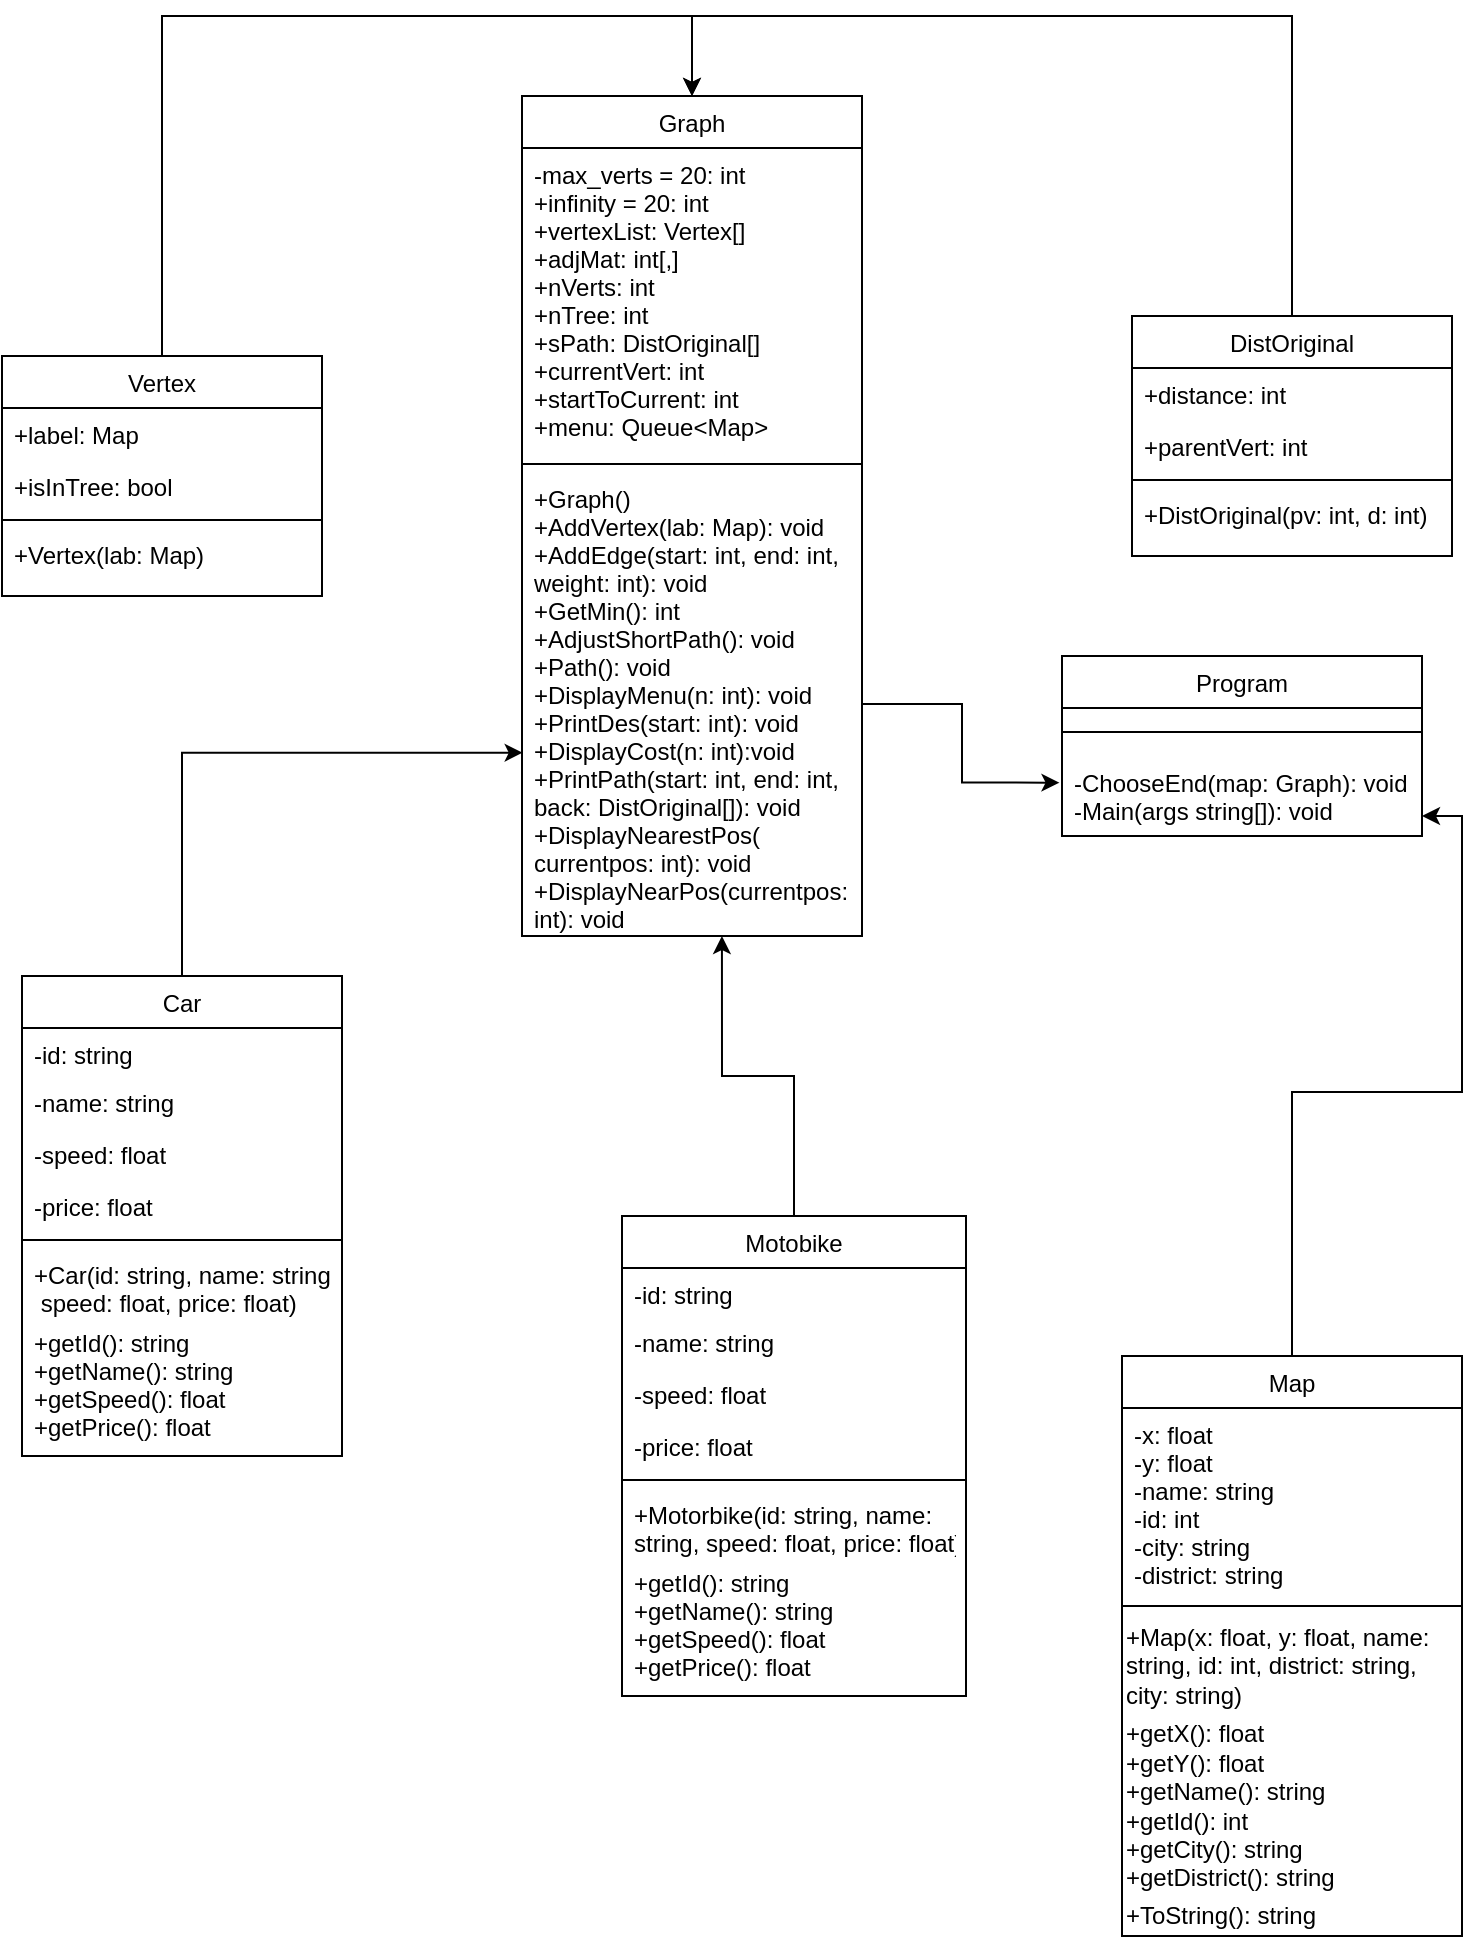 <mxfile version="15.9.6" type="device"><diagram id="C5RBs43oDa-KdzZeNtuy" name="Page-1"><mxGraphModel dx="1420" dy="834" grid="1" gridSize="10" guides="1" tooltips="1" connect="1" arrows="1" fold="1" page="1" pageScale="1" pageWidth="827" pageHeight="1169" math="0" shadow="0"><root><mxCell id="WIyWlLk6GJQsqaUBKTNV-0"/><mxCell id="WIyWlLk6GJQsqaUBKTNV-1" parent="WIyWlLk6GJQsqaUBKTNV-0"/><mxCell id="9A4HDq2jQtgMrbmPwBxh-12" style="edgeStyle=orthogonalEdgeStyle;rounded=0;orthogonalLoop=1;jettySize=auto;html=1;exitX=0.5;exitY=0;exitDx=0;exitDy=0;entryX=0.5;entryY=0;entryDx=0;entryDy=0;" edge="1" parent="WIyWlLk6GJQsqaUBKTNV-1" source="zkfFHV4jXpPFQw0GAbJ--0" target="R0ciLbyaMcsTFP_Q45NM-7"><mxGeometry relative="1" as="geometry"><mxPoint x="380" y="30" as="targetPoint"/><Array as="points"><mxPoint x="110" y="50"/><mxPoint x="375" y="50"/></Array></mxGeometry></mxCell><mxCell id="zkfFHV4jXpPFQw0GAbJ--0" value="Vertex" style="swimlane;fontStyle=0;align=center;verticalAlign=top;childLayout=stackLayout;horizontal=1;startSize=26;horizontalStack=0;resizeParent=1;resizeLast=0;collapsible=1;marginBottom=0;rounded=0;shadow=0;strokeWidth=1;" parent="WIyWlLk6GJQsqaUBKTNV-1" vertex="1"><mxGeometry x="30" y="220" width="160" height="120" as="geometry"><mxRectangle x="300" y="590" width="160" height="26" as="alternateBounds"/></mxGeometry></mxCell><mxCell id="zkfFHV4jXpPFQw0GAbJ--1" value="+label: Map" style="text;align=left;verticalAlign=top;spacingLeft=4;spacingRight=4;overflow=hidden;rotatable=0;points=[[0,0.5],[1,0.5]];portConstraint=eastwest;" parent="zkfFHV4jXpPFQw0GAbJ--0" vertex="1"><mxGeometry y="26" width="160" height="26" as="geometry"/></mxCell><mxCell id="zkfFHV4jXpPFQw0GAbJ--2" value="+isInTree: bool" style="text;align=left;verticalAlign=top;spacingLeft=4;spacingRight=4;overflow=hidden;rotatable=0;points=[[0,0.5],[1,0.5]];portConstraint=eastwest;rounded=0;shadow=0;html=0;" parent="zkfFHV4jXpPFQw0GAbJ--0" vertex="1"><mxGeometry y="52" width="160" height="26" as="geometry"/></mxCell><mxCell id="zkfFHV4jXpPFQw0GAbJ--4" value="" style="line;html=1;strokeWidth=1;align=left;verticalAlign=middle;spacingTop=-1;spacingLeft=3;spacingRight=3;rotatable=0;labelPosition=right;points=[];portConstraint=eastwest;" parent="zkfFHV4jXpPFQw0GAbJ--0" vertex="1"><mxGeometry y="78" width="160" height="8" as="geometry"/></mxCell><mxCell id="zkfFHV4jXpPFQw0GAbJ--5" value="+Vertex(lab: Map)" style="text;align=left;verticalAlign=top;spacingLeft=4;spacingRight=4;overflow=hidden;rotatable=0;points=[[0,0.5],[1,0.5]];portConstraint=eastwest;" parent="zkfFHV4jXpPFQw0GAbJ--0" vertex="1"><mxGeometry y="86" width="160" height="26" as="geometry"/></mxCell><mxCell id="9A4HDq2jQtgMrbmPwBxh-11" style="edgeStyle=orthogonalEdgeStyle;rounded=0;orthogonalLoop=1;jettySize=auto;html=1;exitX=0.5;exitY=0;exitDx=0;exitDy=0;entryX=0.5;entryY=0;entryDx=0;entryDy=0;" edge="1" parent="WIyWlLk6GJQsqaUBKTNV-1" source="zkfFHV4jXpPFQw0GAbJ--6" target="R0ciLbyaMcsTFP_Q45NM-7"><mxGeometry relative="1" as="geometry"><Array as="points"><mxPoint x="675" y="50"/><mxPoint x="375" y="50"/></Array></mxGeometry></mxCell><mxCell id="zkfFHV4jXpPFQw0GAbJ--6" value="DistOriginal" style="swimlane;fontStyle=0;align=center;verticalAlign=top;childLayout=stackLayout;horizontal=1;startSize=26;horizontalStack=0;resizeParent=1;resizeLast=0;collapsible=1;marginBottom=0;rounded=0;shadow=0;strokeWidth=1;" parent="WIyWlLk6GJQsqaUBKTNV-1" vertex="1"><mxGeometry x="595" y="200" width="160" height="120" as="geometry"><mxRectangle x="10" y="670" width="160" height="26" as="alternateBounds"/></mxGeometry></mxCell><mxCell id="zkfFHV4jXpPFQw0GAbJ--7" value="+distance: int" style="text;align=left;verticalAlign=top;spacingLeft=4;spacingRight=4;overflow=hidden;rotatable=0;points=[[0,0.5],[1,0.5]];portConstraint=eastwest;" parent="zkfFHV4jXpPFQw0GAbJ--6" vertex="1"><mxGeometry y="26" width="160" height="26" as="geometry"/></mxCell><mxCell id="zkfFHV4jXpPFQw0GAbJ--8" value="+parentVert: int" style="text;align=left;verticalAlign=top;spacingLeft=4;spacingRight=4;overflow=hidden;rotatable=0;points=[[0,0.5],[1,0.5]];portConstraint=eastwest;rounded=0;shadow=0;html=0;" parent="zkfFHV4jXpPFQw0GAbJ--6" vertex="1"><mxGeometry y="52" width="160" height="26" as="geometry"/></mxCell><mxCell id="zkfFHV4jXpPFQw0GAbJ--9" value="" style="line;html=1;strokeWidth=1;align=left;verticalAlign=middle;spacingTop=-1;spacingLeft=3;spacingRight=3;rotatable=0;labelPosition=right;points=[];portConstraint=eastwest;" parent="zkfFHV4jXpPFQw0GAbJ--6" vertex="1"><mxGeometry y="78" width="160" height="8" as="geometry"/></mxCell><mxCell id="zkfFHV4jXpPFQw0GAbJ--11" value="+DistOriginal(pv: int, d: int)" style="text;align=left;verticalAlign=top;spacingLeft=4;spacingRight=4;overflow=hidden;rotatable=0;points=[[0,0.5],[1,0.5]];portConstraint=eastwest;" parent="zkfFHV4jXpPFQw0GAbJ--6" vertex="1"><mxGeometry y="86" width="160" height="26" as="geometry"/></mxCell><mxCell id="9A4HDq2jQtgMrbmPwBxh-7" style="edgeStyle=orthogonalEdgeStyle;rounded=0;orthogonalLoop=1;jettySize=auto;html=1;exitX=0.5;exitY=0;exitDx=0;exitDy=0;entryX=1;entryY=0.833;entryDx=0;entryDy=0;entryPerimeter=0;" edge="1" parent="WIyWlLk6GJQsqaUBKTNV-1" source="zkfFHV4jXpPFQw0GAbJ--13" target="9A4HDq2jQtgMrbmPwBxh-4"><mxGeometry relative="1" as="geometry"><mxPoint x="675.333" y="240" as="targetPoint"/></mxGeometry></mxCell><mxCell id="zkfFHV4jXpPFQw0GAbJ--13" value="Map" style="swimlane;fontStyle=0;align=center;verticalAlign=top;childLayout=stackLayout;horizontal=1;startSize=26;horizontalStack=0;resizeParent=1;resizeLast=0;collapsible=1;marginBottom=0;rounded=0;shadow=0;strokeWidth=1;" parent="WIyWlLk6GJQsqaUBKTNV-1" vertex="1"><mxGeometry x="590" y="720" width="170" height="290" as="geometry"><mxRectangle x="620" y="424" width="170" height="26" as="alternateBounds"/></mxGeometry></mxCell><mxCell id="zkfFHV4jXpPFQw0GAbJ--14" value="-x: float&#10;-y: float&#10;-name: string&#10;-id: int&#10;-city: string&#10;-district: string" style="text;align=left;verticalAlign=top;spacingLeft=4;spacingRight=4;overflow=hidden;rotatable=0;points=[[0,0.5],[1,0.5]];portConstraint=eastwest;" parent="zkfFHV4jXpPFQw0GAbJ--13" vertex="1"><mxGeometry y="26" width="170" height="94" as="geometry"/></mxCell><mxCell id="zkfFHV4jXpPFQw0GAbJ--15" value="" style="line;html=1;strokeWidth=1;align=left;verticalAlign=middle;spacingTop=-1;spacingLeft=3;spacingRight=3;rotatable=0;labelPosition=right;points=[];portConstraint=eastwest;" parent="zkfFHV4jXpPFQw0GAbJ--13" vertex="1"><mxGeometry y="120" width="170" height="10" as="geometry"/></mxCell><mxCell id="R0ciLbyaMcsTFP_Q45NM-5" value="+Map(x: float, y: float, name:&lt;br&gt;&lt;div&gt;&lt;span&gt;string, id: int, district: string,&lt;/span&gt;&lt;/div&gt;&lt;div&gt;&lt;span&gt;city: string)&lt;/span&gt;&lt;/div&gt;" style="text;html=1;align=left;verticalAlign=middle;resizable=0;points=[];autosize=1;strokeColor=none;fillColor=none;fontFamily=Helvetica;" parent="zkfFHV4jXpPFQw0GAbJ--13" vertex="1"><mxGeometry y="130" width="170" height="50" as="geometry"/></mxCell><mxCell id="R0ciLbyaMcsTFP_Q45NM-3" value="+getX(): float&lt;br&gt;+getY(): float&lt;br&gt;+getName(): string&lt;br&gt;+getId(): int&lt;br&gt;+getCity(): string&lt;br&gt;+getDistrict(): string" style="text;html=1;align=left;verticalAlign=middle;resizable=0;points=[];autosize=1;strokeColor=none;fillColor=none;fontFamily=Helvetica;" parent="zkfFHV4jXpPFQw0GAbJ--13" vertex="1"><mxGeometry y="180" width="170" height="90" as="geometry"/></mxCell><mxCell id="R0ciLbyaMcsTFP_Q45NM-6" value="+ToString(): string" style="text;html=1;align=left;verticalAlign=middle;resizable=0;points=[];autosize=1;strokeColor=none;fillColor=none;fontFamily=Helvetica;" parent="zkfFHV4jXpPFQw0GAbJ--13" vertex="1"><mxGeometry y="270" width="170" height="20" as="geometry"/></mxCell><mxCell id="9A4HDq2jQtgMrbmPwBxh-8" style="edgeStyle=orthogonalEdgeStyle;rounded=0;orthogonalLoop=1;jettySize=auto;html=1;exitX=0.5;exitY=0;exitDx=0;exitDy=0;entryX=0.002;entryY=0.605;entryDx=0;entryDy=0;entryPerimeter=0;" edge="1" parent="WIyWlLk6GJQsqaUBKTNV-1" source="zkfFHV4jXpPFQw0GAbJ--17" target="R0ciLbyaMcsTFP_Q45NM-11"><mxGeometry relative="1" as="geometry"/></mxCell><mxCell id="zkfFHV4jXpPFQw0GAbJ--17" value="Car" style="swimlane;fontStyle=0;align=center;verticalAlign=top;childLayout=stackLayout;horizontal=1;startSize=26;horizontalStack=0;resizeParent=1;resizeLast=0;collapsible=1;marginBottom=0;rounded=0;shadow=0;strokeWidth=1;" parent="WIyWlLk6GJQsqaUBKTNV-1" vertex="1"><mxGeometry x="40" y="530" width="160" height="240" as="geometry"><mxRectangle x="140" y="450" width="160" height="26" as="alternateBounds"/></mxGeometry></mxCell><mxCell id="zkfFHV4jXpPFQw0GAbJ--18" value="-id: string" style="text;align=left;verticalAlign=top;spacingLeft=4;spacingRight=4;overflow=hidden;rotatable=0;points=[[0,0.5],[1,0.5]];portConstraint=eastwest;" parent="zkfFHV4jXpPFQw0GAbJ--17" vertex="1"><mxGeometry y="26" width="160" height="24" as="geometry"/></mxCell><mxCell id="zkfFHV4jXpPFQw0GAbJ--19" value="-name: string" style="text;align=left;verticalAlign=top;spacingLeft=4;spacingRight=4;overflow=hidden;rotatable=0;points=[[0,0.5],[1,0.5]];portConstraint=eastwest;rounded=0;shadow=0;html=0;" parent="zkfFHV4jXpPFQw0GAbJ--17" vertex="1"><mxGeometry y="50" width="160" height="26" as="geometry"/></mxCell><mxCell id="zkfFHV4jXpPFQw0GAbJ--20" value="-speed: float" style="text;align=left;verticalAlign=top;spacingLeft=4;spacingRight=4;overflow=hidden;rotatable=0;points=[[0,0.5],[1,0.5]];portConstraint=eastwest;rounded=0;shadow=0;html=0;" parent="zkfFHV4jXpPFQw0GAbJ--17" vertex="1"><mxGeometry y="76" width="160" height="26" as="geometry"/></mxCell><mxCell id="zkfFHV4jXpPFQw0GAbJ--21" value="-price: float" style="text;align=left;verticalAlign=top;spacingLeft=4;spacingRight=4;overflow=hidden;rotatable=0;points=[[0,0.5],[1,0.5]];portConstraint=eastwest;rounded=0;shadow=0;html=0;" parent="zkfFHV4jXpPFQw0GAbJ--17" vertex="1"><mxGeometry y="102" width="160" height="26" as="geometry"/></mxCell><mxCell id="zkfFHV4jXpPFQw0GAbJ--23" value="" style="line;html=1;strokeWidth=1;align=left;verticalAlign=middle;spacingTop=-1;spacingLeft=3;spacingRight=3;rotatable=0;labelPosition=right;points=[];portConstraint=eastwest;" parent="zkfFHV4jXpPFQw0GAbJ--17" vertex="1"><mxGeometry y="128" width="160" height="8" as="geometry"/></mxCell><mxCell id="zkfFHV4jXpPFQw0GAbJ--24" value="+Car(id: string, name: string,&#10; speed: float, price: float)&#10;" style="text;align=left;verticalAlign=top;spacingLeft=4;spacingRight=4;overflow=hidden;rotatable=0;points=[[0,0.5],[1,0.5]];portConstraint=eastwest;fontFamily=Helvetica;" parent="zkfFHV4jXpPFQw0GAbJ--17" vertex="1"><mxGeometry y="136" width="160" height="34" as="geometry"/></mxCell><mxCell id="R0ciLbyaMcsTFP_Q45NM-1" value="+getId(): string&#10;+getName(): string&#10;+getSpeed(): float&#10;+getPrice(): float" style="text;align=left;verticalAlign=top;spacingLeft=4;spacingRight=4;overflow=hidden;rotatable=0;points=[[0,0.5],[1,0.5]];portConstraint=eastwest;fontFamily=Helvetica;" parent="zkfFHV4jXpPFQw0GAbJ--17" vertex="1"><mxGeometry y="170" width="160" height="70" as="geometry"/></mxCell><mxCell id="R0ciLbyaMcsTFP_Q45NM-7" value="Graph" style="swimlane;fontStyle=0;align=center;verticalAlign=top;childLayout=stackLayout;horizontal=1;startSize=26;horizontalStack=0;resizeParent=1;resizeLast=0;collapsible=1;marginBottom=0;rounded=0;shadow=0;strokeWidth=1;" parent="WIyWlLk6GJQsqaUBKTNV-1" vertex="1"><mxGeometry x="290" y="90" width="170" height="420" as="geometry"><mxRectangle x="130" y="380" width="160" height="26" as="alternateBounds"/></mxGeometry></mxCell><mxCell id="R0ciLbyaMcsTFP_Q45NM-8" value="-max_verts = 20: int&#10;+infinity = 20: int&#10;+vertexList: Vertex[]&#10;+adjMat: int[,]&#10;+nVerts: int&#10;+nTree: int&#10;+sPath: DistOriginal[]&#10;+currentVert: int&#10;+startToCurrent: int&#10;+menu: Queue&lt;Map&gt;" style="text;align=left;verticalAlign=top;spacingLeft=4;spacingRight=4;overflow=hidden;rotatable=0;points=[[0,0.5],[1,0.5]];portConstraint=eastwest;" parent="R0ciLbyaMcsTFP_Q45NM-7" vertex="1"><mxGeometry y="26" width="170" height="154" as="geometry"/></mxCell><mxCell id="R0ciLbyaMcsTFP_Q45NM-10" value="" style="line;html=1;strokeWidth=1;align=left;verticalAlign=middle;spacingTop=-1;spacingLeft=3;spacingRight=3;rotatable=0;labelPosition=right;points=[];portConstraint=eastwest;" parent="R0ciLbyaMcsTFP_Q45NM-7" vertex="1"><mxGeometry y="180" width="170" height="8" as="geometry"/></mxCell><mxCell id="R0ciLbyaMcsTFP_Q45NM-11" value="+Graph()&#10;+AddVertex(lab: Map): void&#10;+AddEdge(start: int, end: int,&#10;weight: int): void&#10;+GetMin(): int&#10;+AdjustShortPath(): void&#10;+Path(): void&#10;+DisplayMenu(n: int): void&#10;+PrintDes(start: int): void&#10;+DisplayCost(n: int):void&#10;+PrintPath(start: int, end: int,&#10;back: DistOriginal[]): void&#10;+DisplayNearestPos(&#10;currentpos: int): void&#10;+DisplayNearPos(currentpos:&#10;int): void" style="text;align=left;verticalAlign=top;spacingLeft=4;spacingRight=4;overflow=hidden;rotatable=0;points=[[0,0.5],[1,0.5]];portConstraint=eastwest;fontStyle=0" parent="R0ciLbyaMcsTFP_Q45NM-7" vertex="1"><mxGeometry y="188" width="170" height="232" as="geometry"/></mxCell><mxCell id="9A4HDq2jQtgMrbmPwBxh-15" style="edgeStyle=orthogonalEdgeStyle;rounded=0;orthogonalLoop=1;jettySize=auto;html=1;exitX=0.5;exitY=0;exitDx=0;exitDy=0;entryX=0.588;entryY=1;entryDx=0;entryDy=0;entryPerimeter=0;" edge="1" parent="WIyWlLk6GJQsqaUBKTNV-1" source="R0ciLbyaMcsTFP_Q45NM-13" target="R0ciLbyaMcsTFP_Q45NM-11"><mxGeometry relative="1" as="geometry"/></mxCell><mxCell id="R0ciLbyaMcsTFP_Q45NM-13" value="Motobike" style="swimlane;fontStyle=0;align=center;verticalAlign=top;childLayout=stackLayout;horizontal=1;startSize=26;horizontalStack=0;resizeParent=1;resizeLast=0;collapsible=1;marginBottom=0;rounded=0;shadow=0;strokeWidth=1;" parent="WIyWlLk6GJQsqaUBKTNV-1" vertex="1"><mxGeometry x="340" y="650" width="172" height="240" as="geometry"><mxRectangle x="440" y="460" width="160" height="26" as="alternateBounds"/></mxGeometry></mxCell><mxCell id="R0ciLbyaMcsTFP_Q45NM-14" value="-id: string" style="text;align=left;verticalAlign=top;spacingLeft=4;spacingRight=4;overflow=hidden;rotatable=0;points=[[0,0.5],[1,0.5]];portConstraint=eastwest;" parent="R0ciLbyaMcsTFP_Q45NM-13" vertex="1"><mxGeometry y="26" width="172" height="24" as="geometry"/></mxCell><mxCell id="R0ciLbyaMcsTFP_Q45NM-15" value="-name: string" style="text;align=left;verticalAlign=top;spacingLeft=4;spacingRight=4;overflow=hidden;rotatable=0;points=[[0,0.5],[1,0.5]];portConstraint=eastwest;rounded=0;shadow=0;html=0;" parent="R0ciLbyaMcsTFP_Q45NM-13" vertex="1"><mxGeometry y="50" width="172" height="26" as="geometry"/></mxCell><mxCell id="R0ciLbyaMcsTFP_Q45NM-16" value="-speed: float" style="text;align=left;verticalAlign=top;spacingLeft=4;spacingRight=4;overflow=hidden;rotatable=0;points=[[0,0.5],[1,0.5]];portConstraint=eastwest;rounded=0;shadow=0;html=0;" parent="R0ciLbyaMcsTFP_Q45NM-13" vertex="1"><mxGeometry y="76" width="172" height="26" as="geometry"/></mxCell><mxCell id="R0ciLbyaMcsTFP_Q45NM-17" value="-price: float" style="text;align=left;verticalAlign=top;spacingLeft=4;spacingRight=4;overflow=hidden;rotatable=0;points=[[0,0.5],[1,0.5]];portConstraint=eastwest;rounded=0;shadow=0;html=0;" parent="R0ciLbyaMcsTFP_Q45NM-13" vertex="1"><mxGeometry y="102" width="172" height="26" as="geometry"/></mxCell><mxCell id="R0ciLbyaMcsTFP_Q45NM-18" value="" style="line;html=1;strokeWidth=1;align=left;verticalAlign=middle;spacingTop=-1;spacingLeft=3;spacingRight=3;rotatable=0;labelPosition=right;points=[];portConstraint=eastwest;" parent="R0ciLbyaMcsTFP_Q45NM-13" vertex="1"><mxGeometry y="128" width="172" height="8" as="geometry"/></mxCell><mxCell id="R0ciLbyaMcsTFP_Q45NM-19" value="+Motorbike(id: string, name:&#10;string, speed: float, price: float)&#10;" style="text;align=left;verticalAlign=top;spacingLeft=4;spacingRight=4;overflow=hidden;rotatable=0;points=[[0,0.5],[1,0.5]];portConstraint=eastwest;fontFamily=Helvetica;" parent="R0ciLbyaMcsTFP_Q45NM-13" vertex="1"><mxGeometry y="136" width="172" height="34" as="geometry"/></mxCell><mxCell id="R0ciLbyaMcsTFP_Q45NM-20" value="+getId(): string&#10;+getName(): string&#10;+getSpeed(): float&#10;+getPrice(): float" style="text;align=left;verticalAlign=top;spacingLeft=4;spacingRight=4;overflow=hidden;rotatable=0;points=[[0,0.5],[1,0.5]];portConstraint=eastwest;fontFamily=Helvetica;" parent="R0ciLbyaMcsTFP_Q45NM-13" vertex="1"><mxGeometry y="170" width="172" height="70" as="geometry"/></mxCell><mxCell id="9A4HDq2jQtgMrbmPwBxh-0" value="Program" style="swimlane;fontStyle=0;align=center;verticalAlign=top;childLayout=stackLayout;horizontal=1;startSize=26;horizontalStack=0;resizeParent=1;resizeLast=0;collapsible=1;marginBottom=0;rounded=0;shadow=0;strokeWidth=1;" vertex="1" parent="WIyWlLk6GJQsqaUBKTNV-1"><mxGeometry x="560" y="370" width="180" height="90" as="geometry"><mxRectangle x="10" y="670" width="160" height="26" as="alternateBounds"/></mxGeometry></mxCell><mxCell id="9A4HDq2jQtgMrbmPwBxh-5" value="" style="line;html=1;strokeWidth=1;align=left;verticalAlign=middle;spacingTop=-1;spacingLeft=3;spacingRight=3;rotatable=0;labelPosition=right;points=[];portConstraint=eastwest;" vertex="1" parent="9A4HDq2jQtgMrbmPwBxh-0"><mxGeometry y="26" width="180" height="24" as="geometry"/></mxCell><mxCell id="9A4HDq2jQtgMrbmPwBxh-4" value="-ChooseEnd(map: Graph): void&#10;-Main(args string[]): void" style="text;align=left;verticalAlign=top;spacingLeft=4;spacingRight=4;overflow=hidden;rotatable=0;points=[[0,0.5],[1,0.5]];portConstraint=eastwest;" vertex="1" parent="9A4HDq2jQtgMrbmPwBxh-0"><mxGeometry y="50" width="180" height="36" as="geometry"/></mxCell><mxCell id="9A4HDq2jQtgMrbmPwBxh-14" style="edgeStyle=orthogonalEdgeStyle;rounded=0;orthogonalLoop=1;jettySize=auto;html=1;exitX=1;exitY=0.5;exitDx=0;exitDy=0;entryX=-0.007;entryY=0.37;entryDx=0;entryDy=0;entryPerimeter=0;" edge="1" parent="WIyWlLk6GJQsqaUBKTNV-1" source="R0ciLbyaMcsTFP_Q45NM-11" target="9A4HDq2jQtgMrbmPwBxh-4"><mxGeometry relative="1" as="geometry"/></mxCell></root></mxGraphModel></diagram></mxfile>